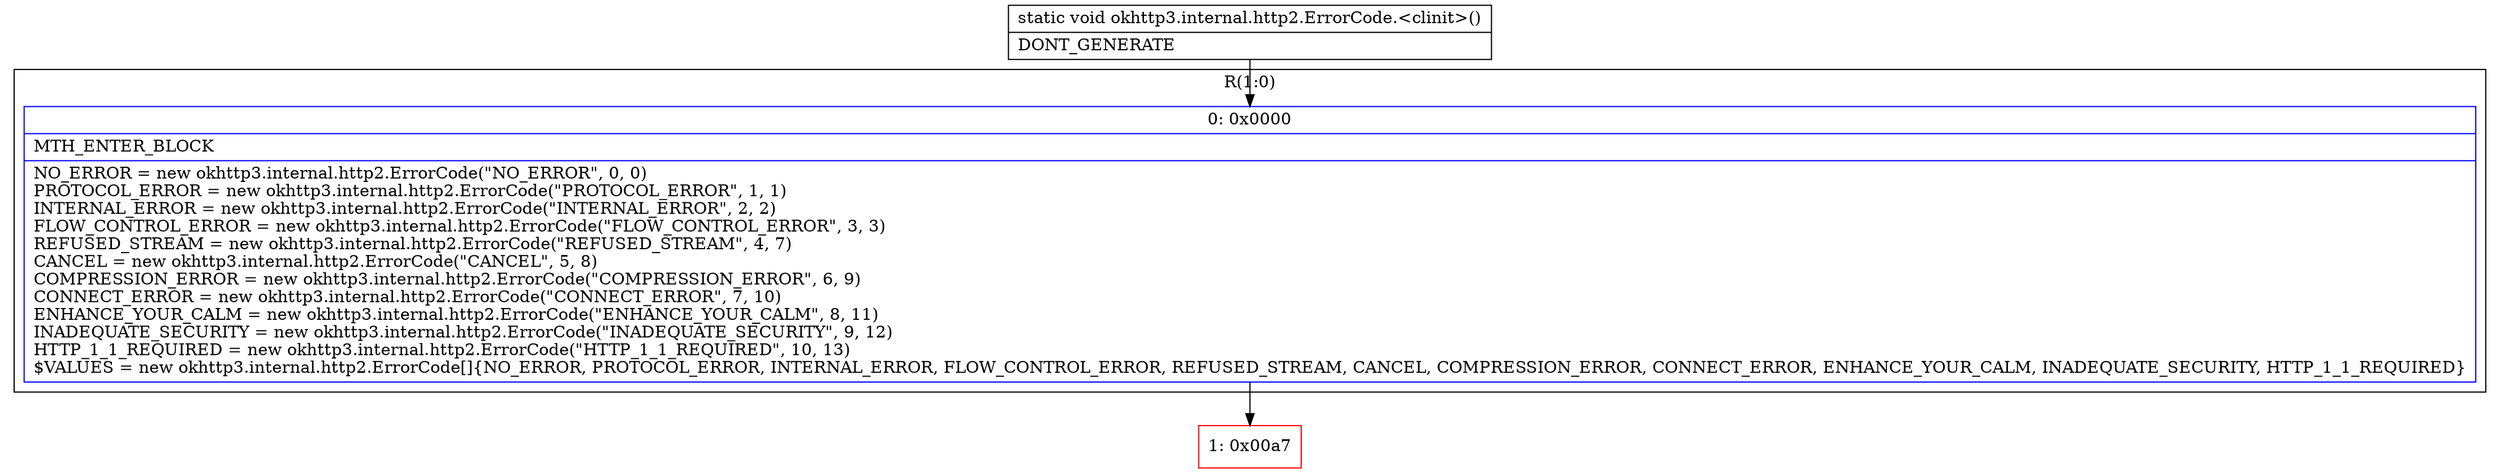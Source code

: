 digraph "CFG forokhttp3.internal.http2.ErrorCode.\<clinit\>()V" {
subgraph cluster_Region_478119233 {
label = "R(1:0)";
node [shape=record,color=blue];
Node_0 [shape=record,label="{0\:\ 0x0000|MTH_ENTER_BLOCK\l|NO_ERROR = new okhttp3.internal.http2.ErrorCode(\"NO_ERROR\", 0, 0)\lPROTOCOL_ERROR = new okhttp3.internal.http2.ErrorCode(\"PROTOCOL_ERROR\", 1, 1)\lINTERNAL_ERROR = new okhttp3.internal.http2.ErrorCode(\"INTERNAL_ERROR\", 2, 2)\lFLOW_CONTROL_ERROR = new okhttp3.internal.http2.ErrorCode(\"FLOW_CONTROL_ERROR\", 3, 3)\lREFUSED_STREAM = new okhttp3.internal.http2.ErrorCode(\"REFUSED_STREAM\", 4, 7)\lCANCEL = new okhttp3.internal.http2.ErrorCode(\"CANCEL\", 5, 8)\lCOMPRESSION_ERROR = new okhttp3.internal.http2.ErrorCode(\"COMPRESSION_ERROR\", 6, 9)\lCONNECT_ERROR = new okhttp3.internal.http2.ErrorCode(\"CONNECT_ERROR\", 7, 10)\lENHANCE_YOUR_CALM = new okhttp3.internal.http2.ErrorCode(\"ENHANCE_YOUR_CALM\", 8, 11)\lINADEQUATE_SECURITY = new okhttp3.internal.http2.ErrorCode(\"INADEQUATE_SECURITY\", 9, 12)\lHTTP_1_1_REQUIRED = new okhttp3.internal.http2.ErrorCode(\"HTTP_1_1_REQUIRED\", 10, 13)\l$VALUES = new okhttp3.internal.http2.ErrorCode[]\{NO_ERROR, PROTOCOL_ERROR, INTERNAL_ERROR, FLOW_CONTROL_ERROR, REFUSED_STREAM, CANCEL, COMPRESSION_ERROR, CONNECT_ERROR, ENHANCE_YOUR_CALM, INADEQUATE_SECURITY, HTTP_1_1_REQUIRED\}\l}"];
}
Node_1 [shape=record,color=red,label="{1\:\ 0x00a7}"];
MethodNode[shape=record,label="{static void okhttp3.internal.http2.ErrorCode.\<clinit\>()  | DONT_GENERATE\l}"];
MethodNode -> Node_0;
Node_0 -> Node_1;
}

